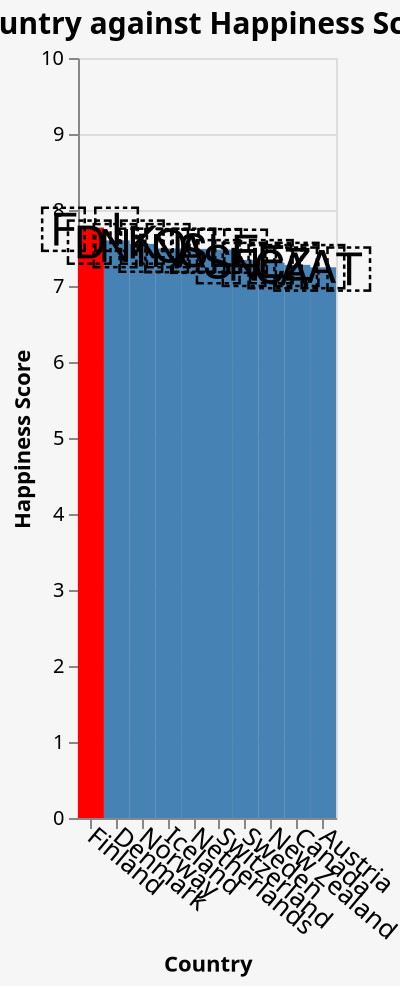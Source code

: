 {
  "$schema": "https://vega.github.io/schema/vega-lite/v4.json",
  "padding": 5,
  "title": {"text": "Country against Happiness Score", "fontSize": 15},
  "description": "A simple bar chart with embedded data.",
  "width": "container",
  "height": 380,
  "data": {
    "values": [
      {
        "Country": "Afghanistan",
        "Region": "Southern Asia",
        "Happiness Score": 3.203,
        "Economy (GDP per capita)": 0.35,
        "Social support": 0.517,
        "Health (life expectancy)": 0.361,
        "Freedom to make life choices": 0,
        "Generosity": 0.158,
        "Perceptions of corruption": 0.025,
        "Life expectancy": 64.833,
        "Suicide rate (100,000)": 1747
      },
      {
        "Country": "Albania",
        "Region": "Central and Eastern Europe",
        "Happiness Score": 4.719,
        "Economy (GDP per capita)": 0.947,
        "Social support": 0.848,
        "Health (life expectancy)": 0.874,
        "Freedom to make life choices": 0.383,
        "Generosity": 0.178,
        "Perceptions of corruption": 0.027,
        "Life expectancy": 78.573,
        "Suicide rate (100,000)": 182
      },
      {
        "Country": "Algeria",
        "Region": "Middle East and Northern Africa",
        "Happiness Score": 5.211,
        "Economy (GDP per capita)": 1.002,
        "Social support": 1.16,
        "Health (life expectancy)": 0.785,
        "Freedom to make life choices": 0.086,
        "Generosity": 0.073,
        "Perceptions of corruption": 0.114,
        "Life expectancy": 76.88,
        "Suicide rate (100,000)": 1351
      },
      {
        "Country": "Angola",
        "Region": "Sub-Saharan Africa",
        "Happiness Score": 3.795,
        "Economy (GDP per capita)": 0.73,
        "Social support": 1.125,
        "Health (life expectancy)": 0.269,
        "Freedom to make life choices": 0,
        "Generosity": 0.079,
        "Perceptions of corruption": 0.061,
        "Life expectancy": 61.147,
        "Suicide rate (100,000)": 1448
      },
      {
        "Country": "Argentina",
        "Region": "Latin America and Caribbean",
        "Happiness Score": 6.086,
        "Economy (GDP per capita)": 1.092,
        "Social support": 1.432,
        "Health (life expectancy)": 0.881,
        "Freedom to make life choices": 0.471,
        "Generosity": 0.066,
        "Perceptions of corruption": 0.05,
        "Life expectancy": 76.667,
        "Suicide rate (100,000)": 4081
      },
      {
        "Country": "Armenia",
        "Region": "Central and Eastern Europe",
        "Happiness Score": 4.559,
        "Economy (GDP per capita)": 0.85,
        "Social support": 1.055,
        "Health (life expectancy)": 0.815,
        "Freedom to make life choices": 0.283,
        "Generosity": 0.095,
        "Perceptions of corruption": 0.064,
        "Life expectancy": 75.087,
        "Suicide rate (100,000)": 195
      },
      {
        "Country": "Australia",
        "Region": "Australia and New Zealand",
        "Happiness Score": 7.228,
        "Economy (GDP per capita)": 1.372,
        "Social support": 1.548,
        "Health (life expectancy)": 1.036,
        "Freedom to make life choices": 0.557,
        "Generosity": 0.332,
        "Perceptions of corruption": 0.29,
        "Life expectancy": 83.436,
        "Suicide rate (100,000)": 3287
      },
      {
        "Country": "Austria",
        "Region": "Western Europe",
        "Happiness Score": 7.246,
        "Economy (GDP per capita)": 1.376,
        "Social support": 1.475,
        "Health (life expectancy)": 1.016,
        "Freedom to make life choices": 0.532,
        "Generosity": 0.244,
        "Perceptions of corruption": 0.226,
        "Life expectancy": 81.544,
        "Suicide rate (100,000)": 1387
      },
      {
        "Country": "Azerbaijan",
        "Region": "Central and Eastern Europe",
        "Happiness Score": 5.208,
        "Economy (GDP per capita)": 1.043,
        "Social support": 1.147,
        "Health (life expectancy)": 0.769,
        "Freedom to make life choices": 0.351,
        "Generosity": 0.035,
        "Perceptions of corruption": 0.182,
        "Life expectancy": 73.005,
        "Suicide rate (100,000)": 259
      },
      {
        "Country": "Bahrain",
        "Region": "Middle East and Northern Africa",
        "Happiness Score": 6.199,
        "Economy (GDP per capita)": 1.362,
        "Social support": 1.368,
        "Health (life expectancy)": 0.871,
        "Freedom to make life choices": 0.536,
        "Generosity": 0.255,
        "Perceptions of corruption": 0.11,
        "Life expectancy": 77.292,
        "Suicide rate (100,000)": 93
      },
      {
        "Country": "Bangladesh",
        "Region": "Southern Asia",
        "Happiness Score": 4.456,
        "Economy (GDP per capita)": 0.562,
        "Social support": 0.928,
        "Health (life expectancy)": 0.723,
        "Freedom to make life choices": 0.527,
        "Generosity": 0.166,
        "Perceptions of corruption": 0.143,
        "Life expectancy": 72.591,
        "Suicide rate (100,000)": 9521
      },
      {
        "Country": "Belarus",
        "Region": "Central and Eastern Europe",
        "Happiness Score": 5.323,
        "Economy (GDP per capita)": 1.067,
        "Social support": 1.465,
        "Health (life expectancy)": 0.789,
        "Freedom to make life choices": 0.235,
        "Generosity": 0.094,
        "Perceptions of corruption": 0.142,
        "Life expectancy": 74.791,
        "Suicide rate (100,000)": 2477
      },
      {
        "Country": "Belgium",
        "Region": "Western Europe",
        "Happiness Score": 6.923,
        "Economy (GDP per capita)": 1.356,
        "Social support": 1.504,
        "Health (life expectancy)": 0.986,
        "Freedom to make life choices": 0.473,
        "Generosity": 0.16,
        "Perceptions of corruption": 0.21,
        "Life expectancy": 81.628,
        "Suicide rate (100,000)": 2377
      },
      {
        "Country": "Benin",
        "Region": "Latin America and Caribbean",
        "Happiness Score": 4.883,
        "Economy (GDP per capita)": 0.393,
        "Social support": 0.437,
        "Health (life expectancy)": 0.397,
        "Freedom to make life choices": 0.349,
        "Generosity": 0.175,
        "Perceptions of corruption": 0.082,
        "Life expectancy": 61.771,
        "Suicide rate (100,000)": 1137
      },
      {
        "Country": "Bhutan",
        "Region": "Sub-Saharan Africa",
        "Happiness Score": 5.082,
        "Economy (GDP per capita)": 0.813,
        "Social support": 1.321,
        "Health (life expectancy)": 0.604,
        "Freedom to make life choices": 0.457,
        "Generosity": 0.37,
        "Perceptions of corruption": 0.167,
        "Life expectancy": 71.777,
        "Suicide rate (100,000)": 86
      },
      {
        "Country": "Bolivia",
        "Region": "Southern Asia",
        "Happiness Score": 5.779,
        "Economy (GDP per capita)": 0.776,
        "Social support": 1.209,
        "Health (life expectancy)": 0.706,
        "Freedom to make life choices": 0.511,
        "Generosity": 0.137,
        "Perceptions of corruption": 0.064,
        "Life expectancy": 71.513,
        "Suicide rate (100,000)": 0
      },
      {
        "Country": "Bosnia and Herzegovina",
        "Region": "Latin America and Caribbean",
        "Happiness Score": 5.386,
        "Economy (GDP per capita)": 0.945,
        "Social support": 1.212,
        "Health (life expectancy)": 0.845,
        "Freedom to make life choices": 0.212,
        "Generosity": 0.263,
        "Perceptions of corruption": 0.006,
        "Life expectancy": 77.401,
        "Suicide rate (100,000)": 293
      },
      {
        "Country": "Botswana",
        "Region": "Central and Eastern Europe",
        "Happiness Score": 3.488,
        "Economy (GDP per capita)": 1.041,
        "Social support": 1.145,
        "Health (life expectancy)": 0.538,
        "Freedom to make life choices": 0.455,
        "Generosity": 0.025,
        "Perceptions of corruption": 0.1,
        "Life expectancy": 69.592,
        "Suicide rate (100,000)": 210
      },
      {
        "Country": "Brazil",
        "Region": "Sub-Saharan Africa",
        "Happiness Score": 6.3,
        "Economy (GDP per capita)": 1.004,
        "Social support": 1.439,
        "Health (life expectancy)": 0.802,
        "Freedom to make life choices": 0.39,
        "Generosity": 0.099,
        "Perceptions of corruption": 0.086,
        "Life expectancy": 75.881,
        "Suicide rate (100,000)": 13616
      },
      {
        "Country": "Bulgaria",
        "Region": "Latin America and Caribbean",
        "Happiness Score": 5.011,
        "Economy (GDP per capita)": 1.092,
        "Social support": 1.513,
        "Health (life expectancy)": 0.815,
        "Freedom to make life choices": 0.311,
        "Generosity": 0.081,
        "Perceptions of corruption": 0.004,
        "Life expectancy": 75.046,
        "Suicide rate (100,000)": 811
      },
      {
        "Country": "Burkina Faso",
        "Region": "Central and Eastern Europe",
        "Happiness Score": 4.587,
        "Economy (GDP per capita)": 0.331,
        "Social support": 1.056,
        "Health (life expectancy)": 0.38,
        "Freedom to make life choices": 0.255,
        "Generosity": 0.177,
        "Perceptions of corruption": 0.113,
        "Life expectancy": 61.577,
        "Suicide rate (100,000)": 1521
      },
      {
        "Country": "Burundi",
        "Region": "Sub-Saharan Africa",
        "Happiness Score": 3.775,
        "Economy (GDP per capita)": 0.046,
        "Social support": 0.447,
        "Health (life expectancy)": 0.38,
        "Freedom to make life choices": 0.22,
        "Generosity": 0.176,
        "Perceptions of corruption": 0.18,
        "Life expectancy": 61.584,
        "Suicide rate (100,000)": 1017
      },
      {
        "Country": "Cambodia",
        "Region": "Sub-Saharan Africa",
        "Happiness Score": 4.7,
        "Economy (GDP per capita)": 0.574,
        "Social support": 1.122,
        "Health (life expectancy)": 0.637,
        "Freedom to make life choices": 0.609,
        "Generosity": 0.232,
        "Perceptions of corruption": 0.062,
        "Life expectancy": 69.823,
        "Suicide rate (100,000)": 861
      },
      {
        "Country": "Cameroon",
        "Region": "Southeastern Asia",
        "Happiness Score": 5.044,
        "Economy (GDP per capita)": 0.549,
        "Social support": 0.91,
        "Health (life expectancy)": 0.331,
        "Freedom to make life choices": 0.381,
        "Generosity": 0.187,
        "Perceptions of corruption": 0.037,
        "Life expectancy": 59.292,
        "Suicide rate (100,000)": 3076
      },
      {
        "Country": "Canada",
        "Region": "Sub-Saharan Africa",
        "Happiness Score": 7.278,
        "Economy (GDP per capita)": 1.365,
        "Social support": 1.505,
        "Health (life expectancy)": 1.039,
        "Freedom to make life choices": 0.584,
        "Generosity": 0.285,
        "Perceptions of corruption": 0.308,
        "Life expectancy": 82.434,
        "Suicide rate (100,000)": 4634
      },
      {
        "Country": "Central African Republic",
        "Region": "North America",
        "Happiness Score": 3.083,
        "Economy (GDP per capita)": 0.026,
        "Social support": 0,
        "Health (life expectancy)": 0.105,
        "Freedom to make life choices": 0.225,
        "Generosity": 0.235,
        "Perceptions of corruption": 0.035,
        "Life expectancy": 53.283,
        "Suicide rate (100,000)": 359
      },
      {
        "Country": "Chad",
        "Region": "Sub-Saharan Africa",
        "Happiness Score": 4.35,
        "Economy (GDP per capita)": 0.35,
        "Social support": 0.766,
        "Health (life expectancy)": 0.192,
        "Freedom to make life choices": 0.174,
        "Generosity": 0.198,
        "Perceptions of corruption": 0.078,
        "Life expectancy": 54.239,
        "Suicide rate (100,000)": 1362
      },
      {
        "Country": "Chile",
        "Region": "Latin America and Caribbean",
        "Happiness Score": 6.444,
        "Economy (GDP per capita)": 1.159,
        "Social support": 1.369,
        "Health (life expectancy)": 0.92,
        "Freedom to make life choices": 0.357,
        "Generosity": 0.187,
        "Perceptions of corruption": 0.056,
        "Life expectancy": 80.181,
        "Suicide rate (100,000)": 1985
      },
      {
        "Country": "China",
        "Region": "Eastern Asia",
        "Happiness Score": 5.191,
        "Economy (GDP per capita)": 1.029,
        "Social support": 1.125,
        "Health (life expectancy)": 0.893,
        "Freedom to make life choices": 0.521,
        "Generosity": 0.058,
        "Perceptions of corruption": 0.1,
        "Life expectancy": 76.912,
        "Suicide rate (100,000)": 138482
      },
      {
        "Country": "Colombia",
        "Region": "Latin America and Caribbean",
        "Happiness Score": 6.125,
        "Economy (GDP per capita)": 0.985,
        "Social support": 1.41,
        "Health (life expectancy)": 0.841,
        "Freedom to make life choices": 0.47,
        "Generosity": 0.099,
        "Perceptions of corruption": 0.034,
        "Life expectancy": 77.287,
        "Suicide rate (100,000)": 3576
      },
      {
        "Country": "Comoros",
        "Region": "Sub-Saharan Africa",
        "Happiness Score": 3.973,
        "Economy (GDP per capita)": 0.274,
        "Social support": 0.757,
        "Health (life expectancy)": 0.505,
        "Freedom to make life choices": 0.142,
        "Generosity": 0.275,
        "Perceptions of corruption": 0.078,
        "Life expectancy": 64.321,
        "Suicide rate (100,000)": 57
      },
      {
        "Country": "Congo (Brazzaville)",
        "Region": "Sub-Saharan Africa",
        "Happiness Score": 4.812,
        "Economy (GDP per capita)": 0.673,
        "Social support": 0.799,
        "Health (life expectancy)": 0.508,
        "Freedom to make life choices": 0.372,
        "Generosity": 0.105,
        "Perceptions of corruption": 0.093,
        "Life expectancy": 64.57,
        "Suicide rate (100,000)": 0
      },
      {
        "Country": "Congo (Kinshasa)",
        "Region": "Sub-Saharan Africa",
        "Happiness Score": 4.418,
        "Economy (GDP per capita)": 0.094,
        "Social support": 1.125,
        "Health (life expectancy)": 0.357,
        "Freedom to make life choices": 0.269,
        "Generosity": 0.212,
        "Perceptions of corruption": 0.053,
        "Life expectancy": 64.57,
        "Suicide rate (100,000)": 0
      },
      {
        "Country": "Costa Rica",
        "Region": "Latin America and Caribbean",
        "Happiness Score": 7.167,
        "Economy (GDP per capita)": 1.034,
        "Social support": 1.441,
        "Health (life expectancy)": 0.963,
        "Freedom to make life choices": 0.558,
        "Generosity": 0.144,
        "Perceptions of corruption": 0.093,
        "Life expectancy": 80.279,
        "Suicide rate (100,000)": 395
      },
      {
        "Country": "Croatia",
        "Region": "Central and Eastern Europe",
        "Happiness Score": 5.432,
        "Economy (GDP per capita)": 1.155,
        "Social support": 1.266,
        "Health (life expectancy)": 0.914,
        "Freedom to make life choices": 0.296,
        "Generosity": 0.119,
        "Perceptions of corruption": 0.022,
        "Life expectancy": 78.488,
        "Suicide rate (100,000)": 686
      },
      {
        "Country": "Cyprus",
        "Region": "Western Europe",
        "Happiness Score": 6.046,
        "Economy (GDP per capita)": 1.263,
        "Social support": 1.223,
        "Health (life expectancy)": 1.042,
        "Freedom to make life choices": 0.406,
        "Generosity": 0.19,
        "Perceptions of corruption": 0.041,
        "Life expectancy": 80.982,
        "Suicide rate (100,000)": 63
      },
      {
        "Country": "Czech Republic",
        "Region": "Central and Eastern Europe",
        "Happiness Score": 6.852,
        "Economy (GDP per capita)": 1.269,
        "Social support": 1.487,
        "Health (life expectancy)": 0.92,
        "Freedom to make life choices": 0.457,
        "Generosity": 0.046,
        "Perceptions of corruption": 0.036,
        "Life expectancy": 79.376,
        "Suicide rate (100,000)": 0
      },
      {
        "Country": "Denmark",
        "Region": "Western Europe",
        "Happiness Score": 7.6,
        "Economy (GDP per capita)": 1.383,
        "Social support": 1.573,
        "Health (life expectancy)": 0.996,
        "Freedom to make life choices": 0.592,
        "Generosity": 0.252,
        "Perceptions of corruption": 0.41,
        "Life expectancy": 80.898,
        "Suicide rate (100,000)": 736
      },
      {
        "Country": "Dominican Republic",
        "Region": "Latin America and Caribbean",
        "Happiness Score": 5.425,
        "Economy (GDP per capita)": 1.015,
        "Social support": 1.401,
        "Health (life expectancy)": 0.779,
        "Freedom to make life choices": 0.497,
        "Generosity": 0.113,
        "Perceptions of corruption": 0.101,
        "Life expectancy": 74.081,
        "Suicide rate (100,000)": 1052
      },
      {
        "Country": "Ecuador",
        "Region": "Latin America and Caribbean",
        "Happiness Score": 6.028,
        "Economy (GDP per capita)": 0.912,
        "Social support": 1.312,
        "Health (life expectancy)": 0.868,
        "Freedom to make life choices": 0.498,
        "Generosity": 0.126,
        "Perceptions of corruption": 0.087,
        "Life expectancy": 77.01,
        "Suicide rate (100,000)": 1213
      },
      {
        "Country": "Egypt",
        "Region": "Middle East and Northern Africa",
        "Happiness Score": 4.166,
        "Economy (GDP per capita)": 0.913,
        "Social support": 1.039,
        "Health (life expectancy)": 0.644,
        "Freedom to make life choices": 0.241,
        "Generosity": 0.076,
        "Perceptions of corruption": 0.067,
        "Life expectancy": 71.99,
        "Suicide rate (100,000)": 3937
      },
      {
        "Country": "El Salvador",
        "Region": "Latin America and Caribbean",
        "Happiness Score": 6.253,
        "Economy (GDP per capita)": 0.794,
        "Social support": 1.242,
        "Health (life expectancy)": 0.789,
        "Freedom to make life choices": 0.43,
        "Generosity": 0.093,
        "Perceptions of corruption": 0.074,
        "Life expectancy": 73.317,
        "Suicide rate (100,000)": 880
      },
      {
        "Country": "Estonia",
        "Region": "Central and Eastern Europe",
        "Happiness Score": 5.893,
        "Economy (GDP per capita)": 1.237,
        "Social support": 1.528,
        "Health (life expectancy)": 0.874,
        "Freedom to make life choices": 0.495,
        "Generosity": 0.103,
        "Perceptions of corruption": 0.161,
        "Life expectancy": 78.745,
        "Suicide rate (100,000)": 235
      },
      {
        "Country": "Ethiopia",
        "Region": "Sub-Saharan Africa",
        "Happiness Score": 4.286,
        "Economy (GDP per capita)": 0.336,
        "Social support": 1.033,
        "Health (life expectancy)": 0.532,
        "Freedom to make life choices": 0.344,
        "Generosity": 0.209,
        "Perceptions of corruption": 0.1,
        "Life expectancy": 66.597,
        "Suicide rate (100,000)": 7864
      },
      {
        "Country": "Finland",
        "Region": "Western Europe",
        "Happiness Score": 7.769,
        "Economy (GDP per capita)": 1.34,
        "Social support": 1.587,
        "Health (life expectancy)": 0.986,
        "Freedom to make life choices": 0.596,
        "Generosity": 0.153,
        "Perceptions of corruption": 0.393,
        "Life expectancy": 81.908,
        "Suicide rate (100,000)": 878
      },
      {
        "Country": "France",
        "Region": "Western Europe",
        "Happiness Score": 6.592,
        "Economy (GDP per capita)": 1.324,
        "Social support": 1.472,
        "Health (life expectancy)": 1.045,
        "Freedom to make life choices": 0.436,
        "Generosity": 0.111,
        "Perceptions of corruption": 0.183,
        "Life expectancy": 82.659,
        "Suicide rate (100,000)": 11503
      },
      {
        "Country": "Gabon",
        "Region": "Sub-Saharan Africa",
        "Happiness Score": 4.799,
        "Economy (GDP per capita)": 1.057,
        "Social support": 1.183,
        "Health (life expectancy)": 0.571,
        "Freedom to make life choices": 0.295,
        "Generosity": 0.043,
        "Perceptions of corruption": 0.055,
        "Life expectancy": 66.467,
        "Suicide rate (100,000)": 150
      },
      {
        "Country": "Gambia",
        "Region": "Western Europe",
        "Happiness Score": 4.516,
        "Economy (GDP per capita)": 0.308,
        "Social support": 0.939,
        "Health (life expectancy)": 0.428,
        "Freedom to make life choices": 0.382,
        "Generosity": 0.269,
        "Perceptions of corruption": 0.167,
        "Life expectancy": 62.05,
        "Suicide rate (100,000)": 116
      },
      {
        "Country": "Georgia",
        "Region": "Central and Eastern Europe",
        "Happiness Score": 4.519,
        "Economy (GDP per capita)": 0.886,
        "Social support": 0.666,
        "Health (life expectancy)": 0.752,
        "Freedom to make life choices": 0.346,
        "Generosity": 0.043,
        "Perceptions of corruption": 0.164,
        "Life expectancy": 73.767,
        "Suicide rate (100,000)": 328
      },
      {
        "Country": "Germany",
        "Region": "Western Europe",
        "Happiness Score": 6.985,
        "Economy (GDP per capita)": 1.373,
        "Social support": 1.454,
        "Health (life expectancy)": 0.987,
        "Freedom to make life choices": 0.495,
        "Generosity": 0.261,
        "Perceptions of corruption": 0.265,
        "Life expectancy": 81.326,
        "Suicide rate (100,000)": 11305
      },
      {
        "Country": "Ghana",
        "Region": "Sub-Saharan Africa",
        "Happiness Score": 4.996,
        "Economy (GDP per capita)": 0.611,
        "Social support": 0.868,
        "Health (life expectancy)": 0.486,
        "Freedom to make life choices": 0.381,
        "Generosity": 0.245,
        "Perceptions of corruption": 0.04,
        "Life expectancy": 64.074,
        "Suicide rate (100,000)": 1607
      },
      {
        "Country": "Greece",
        "Region": "Western Europe",
        "Happiness Score": 5.287,
        "Economy (GDP per capita)": 1.181,
        "Social support": 1.156,
        "Health (life expectancy)": 0.999,
        "Freedom to make life choices": 0.067,
        "Generosity": 0,
        "Perceptions of corruption": 0.034,
        "Life expectancy": 82.239,
        "Suicide rate (100,000)": 526
      },
      {
        "Country": "Guatemala",
        "Region": "Latin America and Caribbean",
        "Happiness Score": 6.436,
        "Economy (GDP per capita)": 0.8,
        "Social support": 1.269,
        "Health (life expectancy)": 0.746,
        "Freedom to make life choices": 0.535,
        "Generosity": 0.175,
        "Perceptions of corruption": 0.078,
        "Life expectancy": 74.302,
        "Suicide rate (100,000)": 466
      },
      {
        "Country": "Guinea",
        "Region": "Sub-Saharan Africa",
        "Happiness Score": 4.534,
        "Economy (GDP per capita)": 0.38,
        "Social support": 0.829,
        "Health (life expectancy)": 0.375,
        "Freedom to make life choices": 0.332,
        "Generosity": 0.207,
        "Perceptions of corruption": 0.086,
        "Life expectancy": 61.602,
        "Suicide rate (100,000)": 782
      },
      {
        "Country": "Haiti",
        "Region": "Latin America and Caribbean",
        "Happiness Score": 3.597,
        "Economy (GDP per capita)": 0.323,
        "Social support": 0.688,
        "Health (life expectancy)": 0.449,
        "Freedom to make life choices": 0.026,
        "Generosity": 0.419,
        "Perceptions of corruption": 0.11,
        "Life expectancy": 64.001,
        "Suicide rate (100,000)": 1301
      },
      {
        "Country": "Honduras",
        "Region": "Latin America and Caribbean",
        "Happiness Score": 5.86,
        "Economy (GDP per capita)": 0.642,
        "Social support": 1.236,
        "Health (life expectancy)": 0.828,
        "Freedom to make life choices": 0.507,
        "Generosity": 0.246,
        "Perceptions of corruption": 0.078,
        "Life expectancy": 75.27,
        "Suicide rate (100,000)": 278
      },
      {
        "Country": "Hong Kong",
        "Region": "Eastern Asia",
        "Happiness Score": 5.43,
        "Economy (GDP per capita)": 1.438,
        "Social support": 1.277,
        "Health (life expectancy)": 1.122,
        "Freedom to make life choices": 0.44,
        "Generosity": 0.258,
        "Perceptions of corruption": 0.287,
        "Life expectancy": 84.857,
        "Suicide rate (100,000)": 0
      },
      {
        "Country": "Hungary",
        "Region": "Central and Eastern Europe",
        "Happiness Score": 5.758,
        "Economy (GDP per capita)": 1.201,
        "Social support": 1.41,
        "Health (life expectancy)": 0.828,
        "Freedom to make life choices": 0.199,
        "Generosity": 0.081,
        "Perceptions of corruption": 0.02,
        "Life expectancy": 76.875,
        "Suicide rate (100,000)": 1854
      },
      {
        "Country": "Iceland",
        "Region": "Western Europe",
        "Happiness Score": 7.494,
        "Economy (GDP per capita)": 1.38,
        "Social support": 1.624,
        "Health (life expectancy)": 1.026,
        "Freedom to make life choices": 0.591,
        "Generosity": 0.354,
        "Perceptions of corruption": 0.118,
        "Life expectancy": 82.993,
        "Suicide rate (100,000)": 47
      },
      {
        "Country": "India",
        "Region": "Southern Asia",
        "Happiness Score": 4.015,
        "Economy (GDP per capita)": 0.755,
        "Social support": 0.765,
        "Health (life expectancy)": 0.588,
        "Freedom to make life choices": 0.498,
        "Generosity": 0.2,
        "Perceptions of corruption": 0.085,
        "Life expectancy": 69.656,
        "Suicide rate (100,000)": 220481
      },
      {
        "Country": "Indonesia",
        "Region": "Southeastern Asia",
        "Happiness Score": 5.192,
        "Economy (GDP per capita)": 0.931,
        "Social support": 1.203,
        "Health (life expectancy)": 0.66,
        "Freedom to make life choices": 0.491,
        "Generosity": 0.498,
        "Perceptions of corruption": 0.028,
        "Life expectancy": 71.716,
        "Suicide rate (100,000)": 9101
      },
      {
        "Country": "Iran",
        "Region": "Middle East and Northern Africa",
        "Happiness Score": 4.548,
        "Economy (GDP per capita)": 1.1,
        "Social support": 0.842,
        "Health (life expectancy)": 0.785,
        "Freedom to make life choices": 0.305,
        "Generosity": 0.27,
        "Perceptions of corruption": 0.125,
        "Life expectancy": 76.677,
        "Suicide rate (100,000)": 0
      },
      {
        "Country": "Iraq",
        "Region": "Middle East and Northern Africa",
        "Happiness Score": 4.437,
        "Economy (GDP per capita)": 1.043,
        "Social support": 0.98,
        "Health (life expectancy)": 0.574,
        "Freedom to make life choices": 0.241,
        "Generosity": 0.148,
        "Perceptions of corruption": 0.089,
        "Life expectancy": 70.604,
        "Suicide rate (100,000)": 1153
      },
      {
        "Country": "Ireland",
        "Region": "Western Europe",
        "Happiness Score": 7.021,
        "Economy (GDP per capita)": 1.499,
        "Social support": 1.553,
        "Health (life expectancy)": 0.999,
        "Freedom to make life choices": 0.516,
        "Generosity": 0.298,
        "Perceptions of corruption": 0.31,
        "Life expectancy": 82.305,
        "Suicide rate (100,000)": 554
      },
      {
        "Country": "Israel",
        "Region": "Middle East and Northern Africa",
        "Happiness Score": 7.139,
        "Economy (GDP per capita)": 1.276,
        "Social support": 1.455,
        "Health (life expectancy)": 1.029,
        "Freedom to make life choices": 0.371,
        "Generosity": 0.261,
        "Perceptions of corruption": 0.082,
        "Life expectancy": 82.972,
        "Suicide rate (100,000)": 453
      },
      {
        "Country": "Italy",
        "Region": "Western Europe",
        "Happiness Score": 6.223,
        "Economy (GDP per capita)": 1.294,
        "Social support": 1.488,
        "Health (life expectancy)": 1.039,
        "Freedom to make life choices": 0.231,
        "Generosity": 0.158,
        "Perceptions of corruption": 0.03,
        "Life expectancy": 83.512,
        "Suicide rate (100,000)": 4971
      },
      {
        "Country": "Ivory Coast",
        "Region": "Sub-Saharan Africa",
        "Happiness Score": 4.944,
        "Economy (GDP per capita)": 0.569,
        "Social support": 0.808,
        "Health (life expectancy)": 0.232,
        "Freedom to make life choices": 0.352,
        "Generosity": 0.154,
        "Perceptions of corruption": 0.09,
        "Life expectancy": 83.512,
        "Suicide rate (100,000)": 0
      },
      {
        "Country": "Jamaica",
        "Region": "Latin America and Caribbean",
        "Happiness Score": 5.89,
        "Economy (GDP per capita)": 0.831,
        "Social support": 1.478,
        "Health (life expectancy)": 0.831,
        "Freedom to make life choices": 0.49,
        "Generosity": 0.107,
        "Perceptions of corruption": 0.028,
        "Life expectancy": 74.475,
        "Suicide rate (100,000)": 65
      },
      {
        "Country": "Japan",
        "Region": "Eastern Asia",
        "Happiness Score": 5.886,
        "Economy (GDP per capita)": 1.327,
        "Social support": 1.419,
        "Health (life expectancy)": 1.088,
        "Freedom to make life choices": 0.445,
        "Generosity": 0.069,
        "Perceptions of corruption": 0.14,
        "Life expectancy": 84.629,
        "Suicide rate (100,000)": 23532
      },
      {
        "Country": "Jordan",
        "Region": "Middle East and Northern Africa",
        "Happiness Score": 4.906,
        "Economy (GDP per capita)": 0.837,
        "Social support": 1.225,
        "Health (life expectancy)": 0.815,
        "Freedom to make life choices": 0.383,
        "Generosity": 0.11,
        "Perceptions of corruption": 0.13,
        "Life expectancy": 74.526,
        "Suicide rate (100,000)": 289
      },
      {
        "Country": "Kazakhstan",
        "Region": "Central and Eastern Europe",
        "Happiness Score": 5.809,
        "Economy (GDP per capita)": 1.173,
        "Social support": 1.508,
        "Health (life expectancy)": 0.729,
        "Freedom to make life choices": 0.41,
        "Generosity": 0.146,
        "Perceptions of corruption": 0.096,
        "Life expectancy": 73.597,
        "Suicide rate (100,000)": 4122
      },
      {
        "Country": "Kenya",
        "Region": "Sub-Saharan Africa",
        "Happiness Score": 4.509,
        "Economy (GDP per capita)": 0.512,
        "Social support": 0.983,
        "Health (life expectancy)": 0.581,
        "Freedom to make life choices": 0.431,
        "Generosity": 0.372,
        "Perceptions of corruption": 0.053,
        "Life expectancy": 66.699,
        "Suicide rate (100,000)": 1645
      },
      {
        "Country": "Kosovo",
        "Region": "Central and Eastern Europe",
        "Happiness Score": 6.1,
        "Economy (GDP per capita)": 0.882,
        "Social support": 1.232,
        "Health (life expectancy)": 0.758,
        "Freedom to make life choices": 0.489,
        "Generosity": 0.262,
        "Perceptions of corruption": 0.006,
        "Life expectancy": 68.369,
        "Suicide rate (100,000)": 0
      },
      {
        "Country": "Kuwait",
        "Region": "Middle East and Northern Africa",
        "Happiness Score": 6.021,
        "Economy (GDP per capita)": 1.5,
        "Social support": 1.319,
        "Health (life expectancy)": 0.808,
        "Freedom to make life choices": 0.493,
        "Generosity": 0.142,
        "Perceptions of corruption": 0.097,
        "Life expectancy": 75.489,
        "Suicide rate (100,000)": 95
      },
      {
        "Country": "Kyrgyzstan",
        "Region": "Central and Eastern Europe",
        "Happiness Score": 5.261,
        "Economy (GDP per capita)": 0.551,
        "Social support": 1.438,
        "Health (life expectancy)": 0.723,
        "Freedom to make life choices": 0.508,
        "Generosity": 0.3,
        "Perceptions of corruption": 0.023,
        "Life expectancy": 71.45,
        "Suicide rate (100,000)": 523
      },
      {
        "Country": "Laos",
        "Region": "Southeastern Asia",
        "Happiness Score": 4.796,
        "Economy (GDP per capita)": 0.764,
        "Social support": 1.03,
        "Health (life expectancy)": 0.551,
        "Freedom to make life choices": 0.547,
        "Generosity": 0.266,
        "Perceptions of corruption": 0.164,
        "Life expectancy": 67.923,
        "Suicide rate (100,000)": 0
      },
      {
        "Country": "Latvia",
        "Region": "Central and Eastern Europe",
        "Happiness Score": 5.94,
        "Economy (GDP per capita)": 1.187,
        "Social support": 1.465,
        "Health (life expectancy)": 0.812,
        "Freedom to make life choices": 0.264,
        "Generosity": 0.075,
        "Perceptions of corruption": 0.064,
        "Life expectancy": 75.292,
        "Suicide rate (100,000)": 409
      },
      {
        "Country": "Lebanon",
        "Region": "Middle East and Northern Africa",
        "Happiness Score": 5.197,
        "Economy (GDP per capita)": 0.987,
        "Social support": 1.224,
        "Health (life expectancy)": 0.815,
        "Freedom to make life choices": 0.216,
        "Generosity": 0.166,
        "Perceptions of corruption": 0.027,
        "Life expectancy": 78.93,
        "Suicide rate (100,000)": 226
      },
      {
        "Country": "Lesotho",
        "Region": "Sub-Saharan Africa",
        "Happiness Score": 3.802,
        "Economy (GDP per capita)": 0.489,
        "Social support": 1.169,
        "Health (life expectancy)": 0.168,
        "Freedom to make life choices": 0.359,
        "Generosity": 0.107,
        "Perceptions of corruption": 0.093,
        "Life expectancy": 54.331,
        "Suicide rate (100,000)": 447
      },
      {
        "Country": "Liberia",
        "Region": "Middle East and Northern Africa",
        "Happiness Score": 3.975,
        "Economy (GDP per capita)": 0.073,
        "Social support": 0.922,
        "Health (life expectancy)": 0.443,
        "Freedom to make life choices": 0.37,
        "Generosity": 0.233,
        "Perceptions of corruption": 0.033,
        "Life expectancy": 64.104,
        "Suicide rate (100,000)": 328
      },
      {
        "Country": "Libya",
        "Region": "Central and Eastern Europe",
        "Happiness Score": 5.525,
        "Economy (GDP per capita)": 1.044,
        "Social support": 1.303,
        "Health (life expectancy)": 0.673,
        "Freedom to make life choices": 0.416,
        "Generosity": 0.133,
        "Perceptions of corruption": 0.152,
        "Life expectancy": 72.913,
        "Suicide rate (100,000)": 347
      },
      {
        "Country": "Lithuania",
        "Region": "Western Europe",
        "Happiness Score": 6.149,
        "Economy (GDP per capita)": 1.238,
        "Social support": 1.515,
        "Health (life expectancy)": 0.818,
        "Freedom to make life choices": 0.291,
        "Generosity": 0.043,
        "Perceptions of corruption": 0.042,
        "Life expectancy": 75.933,
        "Suicide rate (100,000)": 894
      },
      {
        "Country": "Luxembourg",
        "Region": "Central and Eastern Europe",
        "Happiness Score": 7.09,
        "Economy (GDP per capita)": 1.609,
        "Social support": 1.479,
        "Health (life expectancy)": 1.012,
        "Freedom to make life choices": 0.526,
        "Generosity": 0.194,
        "Perceptions of corruption": 0.316,
        "Life expectancy": 82.25,
        "Suicide rate (100,000)": 82
      },
      {
        "Country": "Madagascar",
        "Region": "Sub-Saharan Africa",
        "Happiness Score": 3.933,
        "Economy (GDP per capita)": 0.274,
        "Social support": 0.916,
        "Health (life expectancy)": 0.555,
        "Freedom to make life choices": 0.148,
        "Generosity": 0.169,
        "Perceptions of corruption": 0.041,
        "Life expectancy": 67.041,
        "Suicide rate (100,000)": 1024
      },
      {
        "Country": "Malawi",
        "Region": "Sub-Saharan Africa",
        "Happiness Score": 3.41,
        "Economy (GDP per capita)": 0.191,
        "Social support": 0.56,
        "Health (life expectancy)": 0.495,
        "Freedom to make life choices": 0.443,
        "Generosity": 0.218,
        "Perceptions of corruption": 0.089,
        "Life expectancy": 64.263,
        "Suicide rate (100,000)": 671
      },
      {
        "Country": "Malaysia",
        "Region": "Southeastern Asia",
        "Happiness Score": 5.339,
        "Economy (GDP per capita)": 1.221,
        "Social support": 1.171,
        "Health (life expectancy)": 0.828,
        "Freedom to make life choices": 0.508,
        "Generosity": 0.26,
        "Perceptions of corruption": 0.024,
        "Life expectancy": 76.156,
        "Suicide rate (100,000)": 1734
      },
      {
        "Country": "Mali",
        "Region": "Sub-Saharan Africa",
        "Happiness Score": 4.39,
        "Economy (GDP per capita)": 0.385,
        "Social support": 1.105,
        "Health (life expectancy)": 0.308,
        "Freedom to make life choices": 0.327,
        "Generosity": 0.153,
        "Perceptions of corruption": 0.052,
        "Life expectancy": 59.306,
        "Suicide rate (100,000)": 916
      },
      {
        "Country": "Malta",
        "Region": "Western Europe",
        "Happiness Score": 6.726,
        "Economy (GDP per capita)": 1.3,
        "Social support": 1.52,
        "Health (life expectancy)": 0.999,
        "Freedom to make life choices": 0.564,
        "Generosity": 0.375,
        "Perceptions of corruption": 0.151,
        "Life expectancy": 82.53,
        "Suicide rate (100,000)": 33
      },
      {
        "Country": "Mauritania",
        "Region": "Sub-Saharan Africa",
        "Happiness Score": 4.49,
        "Economy (GDP per capita)": 0.57,
        "Social support": 1.167,
        "Health (life expectancy)": 0.489,
        "Freedom to make life choices": 0.066,
        "Generosity": 0.106,
        "Perceptions of corruption": 0.088,
        "Life expectancy": 64.925,
        "Suicide rate (100,000)": 194
      },
      {
        "Country": "Mauritius",
        "Region": "Sub-Saharan Africa",
        "Happiness Score": 5.888,
        "Economy (GDP per capita)": 1.12,
        "Social support": 1.402,
        "Health (life expectancy)": 0.798,
        "Freedom to make life choices": 0.498,
        "Generosity": 0.215,
        "Perceptions of corruption": 0.06,
        "Life expectancy": 74.991,
        "Suicide rate (100,000)": 99
      },
      {
        "Country": "Mexico",
        "Region": "Latin America and Caribbean",
        "Happiness Score": 6.595,
        "Economy (GDP per capita)": 1.07,
        "Social support": 1.323,
        "Health (life expectancy)": 0.861,
        "Freedom to make life choices": 0.433,
        "Generosity": 0.074,
        "Perceptions of corruption": 0.073,
        "Life expectancy": 75.054,
        "Suicide rate (100,000)": 6436
      },
      {
        "Country": "Moldova",
        "Region": "Central and Eastern Europe",
        "Happiness Score": 5.529,
        "Economy (GDP per capita)": 0.685,
        "Social support": 1.328,
        "Health (life expectancy)": 0.739,
        "Freedom to make life choices": 0.245,
        "Generosity": 0.181,
        "Perceptions of corruption": 0,
        "Life expectancy": 71.901,
        "Suicide rate (100,000)": 0
      },
      {
        "Country": "Mongolia",
        "Region": "Eastern Asia",
        "Happiness Score": 5.285,
        "Economy (GDP per capita)": 0.948,
        "Social support": 1.531,
        "Health (life expectancy)": 0.667,
        "Freedom to make life choices": 0.317,
        "Generosity": 0.235,
        "Perceptions of corruption": 0.038,
        "Life expectancy": 86.751,
        "Suicide rate (100,000)": 412
      },
      {
        "Country": "Montenegro",
        "Region": "Central and Eastern Europe",
        "Happiness Score": 5.523,
        "Economy (GDP per capita)": 1.051,
        "Social support": 1.361,
        "Health (life expectancy)": 0.871,
        "Freedom to make life choices": 0.197,
        "Generosity": 0.142,
        "Perceptions of corruption": 0.08,
        "Life expectancy": 76.884,
        "Suicide rate (100,000)": 65
      },
      {
        "Country": "Morocco",
        "Region": "Middle East and Northern Africa",
        "Happiness Score": 5.208,
        "Economy (GDP per capita)": 0.801,
        "Social support": 0.782,
        "Health (life expectancy)": 0.782,
        "Freedom to make life choices": 0.418,
        "Generosity": 0.036,
        "Perceptions of corruption": 0.076,
        "Life expectancy": 76.68,
        "Suicide rate (100,000)": 1045
      },
      {
        "Country": "Mozambique",
        "Region": "Sub-Saharan Africa",
        "Happiness Score": 4.417,
        "Economy (GDP per capita)": 0.198,
        "Social support": 0.902,
        "Health (life expectancy)": 0.173,
        "Freedom to make life choices": 0.531,
        "Generosity": 0.206,
        "Perceptions of corruption": 0.158,
        "Life expectancy": 60.854,
        "Suicide rate (100,000)": 1445
      },
      {
        "Country": "Myanmar",
        "Region": "Southeastern Asia",
        "Happiness Score": 4.36,
        "Economy (GDP per capita)": 0.71,
        "Social support": 1.181,
        "Health (life expectancy)": 0.555,
        "Freedom to make life choices": 0.525,
        "Generosity": 0.566,
        "Perceptions of corruption": 0.172,
        "Life expectancy": 67.134,
        "Suicide rate (100,000)": 4189
      },
      {
        "Country": "Namibia",
        "Region": "Sub-Saharan Africa",
        "Happiness Score": 4.639,
        "Economy (GDP per capita)": 0.879,
        "Social support": 1.313,
        "Health (life expectancy)": 0.477,
        "Freedom to make life choices": 0.401,
        "Generosity": 0.07,
        "Perceptions of corruption": 0.056,
        "Life expectancy": 63.708,
        "Suicide rate (100,000)": 213
      },
      {
        "Country": "Nepal",
        "Region": "Southern Asia",
        "Happiness Score": 4.913,
        "Economy (GDP per capita)": 0.446,
        "Social support": 1.226,
        "Health (life expectancy)": 0.677,
        "Freedom to make life choices": 0.439,
        "Generosity": 0.285,
        "Perceptions of corruption": 0.089,
        "Life expectancy": 70.778,
        "Suicide rate (100,000)": 2472
      },
      {
        "Country": "Netherlands",
        "Region": "Western Europe",
        "Happiness Score": 7.488,
        "Economy (GDP per capita)": 1.396,
        "Social support": 1.522,
        "Health (life expectancy)": 0.999,
        "Freedom to make life choices": 0.557,
        "Generosity": 0.322,
        "Perceptions of corruption": 0.298,
        "Life expectancy": 82.283,
        "Suicide rate (100,000)": 2150
      },
      {
        "Country": "New Zealand",
        "Region": "Australia and New Zealand",
        "Happiness Score": 7.307,
        "Economy (GDP per capita)": 1.303,
        "Social support": 1.557,
        "Health (life expectancy)": 1.026,
        "Freedom to make life choices": 0.585,
        "Generosity": 0.33,
        "Perceptions of corruption": 0.38,
        "Life expectancy": 82.288,
        "Suicide rate (100,000)": 574
      },
      {
        "Country": "Nicaragua",
        "Region": "Latin America and Caribbean",
        "Happiness Score": 6.105,
        "Economy (GDP per capita)": 0.694,
        "Social support": 1.325,
        "Health (life expectancy)": 0.835,
        "Freedom to make life choices": 0.435,
        "Generosity": 0.2,
        "Perceptions of corruption": 0.127,
        "Life expectancy": 74.485,
        "Suicide rate (100,000)": 789
      },
      {
        "Country": "Niger",
        "Region": "Sub-Saharan Africa",
        "Happiness Score": 4.628,
        "Economy (GDP per capita)": 0.138,
        "Social support": 0.774,
        "Health (life expectancy)": 0.366,
        "Freedom to make life choices": 0.318,
        "Generosity": 0.188,
        "Perceptions of corruption": 0.102,
        "Life expectancy": 62.42,
        "Suicide rate (100,000)": 1032
      },
      {
        "Country": "Nigeria",
        "Region": "Sub-Saharan Africa",
        "Happiness Score": 5.265,
        "Economy (GDP per capita)": 0.696,
        "Social support": 1.111,
        "Health (life expectancy)": 0.245,
        "Freedom to make life choices": 0.426,
        "Generosity": 0.215,
        "Perceptions of corruption": 0.041,
        "Life expectancy": 54.687,
        "Suicide rate (100,000)": 18608
      },
      {
        "Country": "North Macedonia",
        "Region": "Western Europe",
        "Happiness Score": 5.274,
        "Economy (GDP per capita)": 0.983,
        "Social support": 1.294,
        "Health (life expectancy)": 0.838,
        "Freedom to make life choices": 0.345,
        "Generosity": 0.185,
        "Perceptions of corruption": 0.034,
        "Life expectancy": 76.735,
        "Suicide rate (100,000)": 0
      },
      {
        "Country": "Northern Cyprus",
        "Region": "Western Europe",
        "Happiness Score": 5.718,
        "Economy (GDP per capita)": 1.263,
        "Social support": 1.252,
        "Health (life expectancy)": 1.042,
        "Freedom to make life choices": 0.417,
        "Generosity": 0.191,
        "Perceptions of corruption": 0.162,
        "Life expectancy": 79.221,
        "Suicide rate (100,000)": 0
      },
      {
        "Country": "Norway",
        "Region": "Southern Asia",
        "Happiness Score": 7.554,
        "Economy (GDP per capita)": 1.488,
        "Social support": 1.582,
        "Health (life expectancy)": 1.028,
        "Freedom to make life choices": 0.603,
        "Generosity": 0.271,
        "Perceptions of corruption": 0.341,
        "Life expectancy": 82.404,
        "Suicide rate (100,000)": 651
      },
      {
        "Country": "Pakistan",
        "Region": "Middle East and Northern Africa",
        "Happiness Score": 5.653,
        "Economy (GDP per capita)": 0.677,
        "Social support": 0.886,
        "Health (life expectancy)": 0.535,
        "Freedom to make life choices": 0.313,
        "Generosity": 0.22,
        "Perceptions of corruption": 0.098,
        "Life expectancy": 67.273,
        "Suicide rate (100,000)": 6155
      },
      {
        "Country": "Palestinian Territories",
        "Region": "Latin America and Caribbean",
        "Happiness Score": 4.696,
        "Economy (GDP per capita)": 0.657,
        "Social support": 1.247,
        "Health (life expectancy)": 0.672,
        "Freedom to make life choices": 0.225,
        "Generosity": 0.103,
        "Perceptions of corruption": 0.066,
        "Life expectancy": 74.053,
        "Suicide rate (100,000)": 180
      },
      {
        "Country": "Panama",
        "Region": "Latin America and Caribbean",
        "Happiness Score": 6.321,
        "Economy (GDP per capita)": 1.149,
        "Social support": 1.442,
        "Health (life expectancy)": 0.91,
        "Freedom to make life choices": 0.516,
        "Generosity": 0.109,
        "Perceptions of corruption": 0.054,
        "Life expectancy": 78.506,
        "Suicide rate (100,000)": 516
      },
      {
        "Country": "Paraguay",
        "Region": "Latin America and Caribbean",
        "Happiness Score": 5.743,
        "Economy (GDP per capita)": 0.855,
        "Social support": 1.475,
        "Health (life expectancy)": 0.777,
        "Freedom to make life choices": 0.514,
        "Generosity": 0.184,
        "Perceptions of corruption": 0.08,
        "Life expectancy": 74.254,
        "Suicide rate (100,000)": 661
      },
      {
        "Country": "Peru",
        "Region": "Southeastern Asia",
        "Happiness Score": 5.697,
        "Economy (GDP per capita)": 0.96,
        "Social support": 1.274,
        "Health (life expectancy)": 0.854,
        "Freedom to make life choices": 0.455,
        "Generosity": 0.083,
        "Perceptions of corruption": 0.027,
        "Life expectancy": 76.736,
        "Suicide rate (100,000)": 1567
      },
      {
        "Country": "Philippines",
        "Region": "Central and Eastern Europe",
        "Happiness Score": 5.631,
        "Economy (GDP per capita)": 0.807,
        "Social support": 1.293,
        "Health (life expectancy)": 0.657,
        "Freedom to make life choices": 0.558,
        "Generosity": 0.117,
        "Perceptions of corruption": 0.107,
        "Life expectancy": 71.231,
        "Suicide rate (100,000)": 3413
      },
      {
        "Country": "Poland",
        "Region": "Western Europe",
        "Happiness Score": 6.182,
        "Economy (GDP per capita)": 1.206,
        "Social support": 1.438,
        "Health (life expectancy)": 0.884,
        "Freedom to make life choices": 0.483,
        "Generosity": 0.117,
        "Perceptions of corruption": 0.05,
        "Life expectancy": 78.73,
        "Suicide rate (100,000)": 6143
      },
      {
        "Country": "Portugal",
        "Region": "Latin America and Caribbean",
        "Happiness Score": 5.693,
        "Economy (GDP per capita)": 1.221,
        "Social support": 1.431,
        "Health (life expectancy)": 0.999,
        "Freedom to make life choices": 0.508,
        "Generosity": 0.047,
        "Perceptions of corruption": 0.025,
        "Life expectancy": 82.049,
        "Suicide rate (100,000)": 1436
      },
      {
        "Country": "Qatar",
        "Region": "Middle East and Northern Africa",
        "Happiness Score": 6.374,
        "Economy (GDP per capita)": 1.684,
        "Social support": 1.313,
        "Health (life expectancy)": 0.871,
        "Freedom to make life choices": 0.555,
        "Generosity": 0.22,
        "Perceptions of corruption": 0.167,
        "Life expectancy": 80.227,
        "Suicide rate (100,000)": 184
      },
      {
        "Country": "Romania",
        "Region": "Central and Eastern Europe",
        "Happiness Score": 6.07,
        "Economy (GDP per capita)": 1.162,
        "Social support": 1.232,
        "Health (life expectancy)": 0.825,
        "Freedom to make life choices": 0.462,
        "Generosity": 0.083,
        "Perceptions of corruption": 0.005,
        "Life expectancy": 76.054,
        "Suicide rate (100,000)": 2029
      },
      {
        "Country": "Russia",
        "Region": "Central and Eastern Europe",
        "Happiness Score": 5.648,
        "Economy (GDP per capita)": 1.183,
        "Social support": 1.452,
        "Health (life expectancy)": 0.726,
        "Freedom to make life choices": 0.334,
        "Generosity": 0.082,
        "Perceptions of corruption": 0.031,
        "Life expectancy": 72.584,
        "Suicide rate (100,000)": 45178
      },
      {
        "Country": "Rwanda",
        "Region": "Sub-Saharan Africa",
        "Happiness Score": 3.334,
        "Economy (GDP per capita)": 0.359,
        "Social support": 0.711,
        "Health (life expectancy)": 0.614,
        "Freedom to make life choices": 0.555,
        "Generosity": 0.217,
        "Perceptions of corruption": 0.411,
        "Life expectancy": 69.024,
        "Suicide rate (100,000)": 824
      },
      {
        "Country": "Saudi Arabia",
        "Region": "Middle East and Northern Africa",
        "Happiness Score": 6.375,
        "Economy (GDP per capita)": 1.403,
        "Social support": 1.357,
        "Health (life expectancy)": 0.795,
        "Freedom to make life choices": 0.439,
        "Generosity": 0.08,
        "Perceptions of corruption": 0.132,
        "Life expectancy": 75.133,
        "Suicide rate (100,000)": 1078
      },
      {
        "Country": "Senegal",
        "Region": "Sub-Saharan Africa",
        "Happiness Score": 4.681,
        "Economy (GDP per capita)": 0.45,
        "Social support": 1.134,
        "Health (life expectancy)": 0.571,
        "Freedom to make life choices": 0.292,
        "Generosity": 0.153,
        "Perceptions of corruption": 0.072,
        "Life expectancy": 67.941,
        "Suicide rate (100,000)": 951
      },
      {
        "Country": "Serbia",
        "Region": "Central and Eastern Europe",
        "Happiness Score": 5.603,
        "Economy (GDP per capita)": 1.004,
        "Social support": 1.383,
        "Health (life expectancy)": 0.854,
        "Freedom to make life choices": 0.282,
        "Generosity": 0.137,
        "Perceptions of corruption": 0.039,
        "Life expectancy": 76.001,
        "Suicide rate (100,000)": 1373
      },
      {
        "Country": "Sierra Leone",
        "Region": "Sub-Saharan Africa",
        "Happiness Score": 4.374,
        "Economy (GDP per capita)": 0.268,
        "Social support": 0.841,
        "Health (life expectancy)": 0.242,
        "Freedom to make life choices": 0.309,
        "Generosity": 0.252,
        "Perceptions of corruption": 0.045,
        "Life expectancy": 54.696,
        "Suicide rate (100,000)": 742
      },
      {
        "Country": "Singapore",
        "Region": "Southeastern Asia",
        "Happiness Score": 6.262,
        "Economy (GDP per capita)": 1.572,
        "Social support": 1.463,
        "Health (life expectancy)": 1.141,
        "Freedom to make life choices": 0.556,
        "Generosity": 0.271,
        "Perceptions of corruption": 0.453,
        "Life expectancy": 83.62,
        "Suicide rate (100,000)": 570
      },
      {
        "Country": "Slovakia",
        "Region": "Central and Eastern Europe",
        "Happiness Score": 6.198,
        "Economy (GDP per capita)": 1.246,
        "Social support": 1.504,
        "Health (life expectancy)": 0.881,
        "Freedom to make life choices": 0.334,
        "Generosity": 0.121,
        "Perceptions of corruption": 0.014,
        "Life expectancy": 77.542,
        "Suicide rate (100,000)": 698
      },
      {
        "Country": "Slovenia",
        "Region": "Central and Eastern Europe",
        "Happiness Score": 6.118,
        "Economy (GDP per capita)": 1.258,
        "Social support": 1.523,
        "Health (life expectancy)": 0.953,
        "Freedom to make life choices": 0.564,
        "Generosity": 0.144,
        "Perceptions of corruption": 0.057,
        "Life expectancy": 81.324,
        "Suicide rate (100,000)": 386
      },
      {
        "Country": "Somalia",
        "Region": "Sub-Saharan Africa",
        "Happiness Score": 4.668,
        "Economy (GDP per capita)": 0,
        "Social support": 0.698,
        "Health (life expectancy)": 0.268,
        "Freedom to make life choices": 0.559,
        "Generosity": 0.243,
        "Perceptions of corruption": 0.27,
        "Life expectancy": 57.397,
        "Suicide rate (100,000)": 705
      },
      {
        "Country": "South Africa",
        "Region": "Sub-Saharan Africa",
        "Happiness Score": 4.722,
        "Economy (GDP per capita)": 0.96,
        "Social support": 1.351,
        "Health (life expectancy)": 0.469,
        "Freedom to make life choices": 0.389,
        "Generosity": 0.13,
        "Perceptions of corruption": 0.055,
        "Life expectancy": 64.131,
        "Suicide rate (100,000)": 6704
      },
      {
        "Country": "South Korea",
        "Region": "Eastern Asia",
        "Happiness Score": 5.895,
        "Economy (GDP per capita)": 1.301,
        "Social support": 1.219,
        "Health (life expectancy)": 1.036,
        "Freedom to make life choices": 0.159,
        "Generosity": 0.175,
        "Perceptions of corruption": 0.056,
        "Life expectancy": 83.033,
        "Suicide rate (100,000)": 13765
      },
      {
        "Country": "South Sudan",
        "Region": "Sub-Saharan Africa",
        "Happiness Score": 2.853,
        "Economy (GDP per capita)": 0.306,
        "Social support": 0.575,
        "Health (life expectancy)": 0.295,
        "Freedom to make life choices": 0.01,
        "Generosity": 0.202,
        "Perceptions of corruption": 0.091,
        "Life expectancy": 57.846,
        "Suicide rate (100,000)": 406
      },
      {
        "Country": "Spain",
        "Region": "Western Europe",
        "Happiness Score": 6.354,
        "Economy (GDP per capita)": 1.286,
        "Social support": 1.484,
        "Health (life expectancy)": 1.062,
        "Freedom to make life choices": 0.362,
        "Generosity": 0.153,
        "Perceptions of corruption": 0.079,
        "Life expectancy": 83.565,
        "Suicide rate (100,000)": 4062
      },
      {
        "Country": "Sri Lanka",
        "Region": "Southern Asia",
        "Happiness Score": 4.366,
        "Economy (GDP per capita)": 0.949,
        "Social support": 1.265,
        "Health (life expectancy)": 0.831,
        "Freedom to make life choices": 0.47,
        "Generosity": 0.244,
        "Perceptions of corruption": 0.047,
        "Life expectancy": 76.978,
        "Suicide rate (100,000)": 3099
      },
      {
        "Country": "Sudan",
        "Region": "Sub-Saharan Africa",
        "Happiness Score": 4.139,
        "Economy (GDP per capita)": 0.605,
        "Social support": 1.24,
        "Health (life expectancy)": 0.312,
        "Freedom to make life choices": 0.016,
        "Generosity": 0.134,
        "Perceptions of corruption": 0.082,
        "Life expectancy": 65.311,
        "Suicide rate (100,000)": 3386
      },
      {
        "Country": "Sweden",
        "Region": "Western Europe",
        "Happiness Score": 7.343,
        "Economy (GDP per capita)": 1.387,
        "Social support": 1.487,
        "Health (life expectancy)": 1.009,
        "Freedom to make life choices": 0.574,
        "Generosity": 0.267,
        "Perceptions of corruption": 0.373,
        "Life expectancy": 82.797,
        "Suicide rate (100,000)": 1476
      },
      {
        "Country": "Switzerland",
        "Region": "Western Europe",
        "Happiness Score": 7.48,
        "Economy (GDP per capita)": 1.452,
        "Social support": 1.526,
        "Health (life expectancy)": 1.052,
        "Freedom to make life choices": 0.572,
        "Generosity": 0.263,
        "Perceptions of corruption": 0.343,
        "Life expectancy": 83.779,
        "Suicide rate (100,000)": 1466
      },
      {
        "Country": "Syria",
        "Region": "Middle East and Northern Africa",
        "Happiness Score": 3.462,
        "Economy (GDP per capita)": 0.619,
        "Social support": 0.378,
        "Health (life expectancy)": 0.44,
        "Freedom to make life choices": 0.013,
        "Generosity": 0.331,
        "Perceptions of corruption": 0.141,
        "Life expectancy": 72.697,
        "Suicide rate (100,000)": 0
      },
      {
        "Country": "Taiwan",
        "Region": "Eastern Asia",
        "Happiness Score": 6.446,
        "Economy (GDP per capita)": 1.368,
        "Social support": 1.43,
        "Health (life expectancy)": 0.914,
        "Freedom to make life choices": 0.351,
        "Generosity": 0.242,
        "Perceptions of corruption": 0.097,
        "Life expectancy": 80.456,
        "Suicide rate (100,000)": 0
      },
      {
        "Country": "Tajikistan",
        "Region": "Central and Eastern Europe",
        "Happiness Score": 5.467,
        "Economy (GDP per capita)": 0.493,
        "Social support": 1.098,
        "Health (life expectancy)": 0.718,
        "Freedom to make life choices": 0.389,
        "Generosity": 0.23,
        "Perceptions of corruption": 0.144,
        "Life expectancy": 71.097,
        "Suicide rate (100,000)": 228
      },
      {
        "Country": "Tanzania",
        "Region": "Sub-Saharan Africa",
        "Happiness Score": 3.231,
        "Economy (GDP per capita)": 0.476,
        "Social support": 0.885,
        "Health (life expectancy)": 0.499,
        "Freedom to make life choices": 0.417,
        "Generosity": 0.276,
        "Perceptions of corruption": 0.147,
        "Life expectancy": 65.456,
        "Suicide rate (100,000)": 0
      },
      {
        "Country": "Thailand",
        "Region": "Southeastern Asia",
        "Happiness Score": 6.008,
        "Economy (GDP per capita)": 1.05,
        "Social support": 1.409,
        "Health (life expectancy)": 0.828,
        "Freedom to make life choices": 0.557,
        "Generosity": 0.359,
        "Perceptions of corruption": 0.028,
        "Life expectancy": 77.15,
        "Suicide rate (100,000)": 9998
      },
      {
        "Country": "Togo",
        "Region": "Sub-Saharan Africa",
        "Happiness Score": 4.085,
        "Economy (GDP per capita)": 0.275,
        "Social support": 0.572,
        "Health (life expectancy)": 0.41,
        "Freedom to make life choices": 0.293,
        "Generosity": 0.177,
        "Perceptions of corruption": 0.085,
        "Life expectancy": 61.042,
        "Suicide rate (100,000)": 757
      },
      {
        "Country": "Trinidad & Tobago",
        "Region": "Latin America and Caribbean",
        "Happiness Score": 6.192,
        "Economy (GDP per capita)": 1.231,
        "Social support": 1.477,
        "Health (life expectancy)": 0.713,
        "Freedom to make life choices": 0.489,
        "Generosity": 0.185,
        "Perceptions of corruption": 0.016,
        "Life expectancy": 73.507,
        "Suicide rate (100,000)": 189
      },
      {
        "Country": "Tunisia",
        "Region": "Middle East and Northern Africa",
        "Happiness Score": 4.461,
        "Economy (GDP per capita)": 0.921,
        "Social support": 1,
        "Health (life expectancy)": 0.815,
        "Freedom to make life choices": 0.167,
        "Generosity": 0.059,
        "Perceptions of corruption": 0.055,
        "Life expectancy": 76.699,
        "Suicide rate (100,000)": 393
      },
      {
        "Country": "Turkey",
        "Region": "Middle East and Northern Africa",
        "Happiness Score": 5.373,
        "Economy (GDP per capita)": 1.183,
        "Social support": 1.36,
        "Health (life expectancy)": 0.808,
        "Freedom to make life choices": 0.195,
        "Generosity": 0.083,
        "Perceptions of corruption": 0.106,
        "Life expectancy": 77.691,
        "Suicide rate (100,000)": 6011
      },
      {
        "Country": "Turkmenistan",
        "Region": "Central and Eastern Europe",
        "Happiness Score": 5.247,
        "Economy (GDP per capita)": 1.052,
        "Social support": 1.538,
        "Health (life expectancy)": 0.657,
        "Freedom to make life choices": 0.394,
        "Generosity": 0.244,
        "Perceptions of corruption": 0.028,
        "Life expectancy": 68.191,
        "Suicide rate (100,000)": 392
      },
      {
        "Country": "Uganda",
        "Region": "Sub-Saharan Africa",
        "Happiness Score": 4.189,
        "Economy (GDP per capita)": 0.332,
        "Social support": 1.069,
        "Health (life expectancy)": 0.443,
        "Freedom to make life choices": 0.356,
        "Generosity": 0.252,
        "Perceptions of corruption": 0.06,
        "Life expectancy": 63.368,
        "Suicide rate (100,000)": 4230
      },
      {
        "Country": "Ukraine",
        "Region": "Central and Eastern Europe",
        "Happiness Score": 4.332,
        "Economy (GDP per capita)": 0.82,
        "Social support": 1.39,
        "Health (life expectancy)": 0.739,
        "Freedom to make life choices": 0.178,
        "Generosity": 0.187,
        "Perceptions of corruption": 0.01,
        "Life expectancy": 72.065,
        "Suicide rate (100,000)": 9911
      },
      {
        "Country": "United Arab Emirates",
        "Region": "Middle East and Northern Africa",
        "Happiness Score": 6.825,
        "Economy (GDP per capita)": 1.503,
        "Social support": 1.31,
        "Health (life expectancy)": 0.825,
        "Freedom to make life choices": 0.598,
        "Generosity": 0.262,
        "Perceptions of corruption": 0.182,
        "Life expectancy": 77.972,
        "Suicide rate (100,000)": 270
      },
      {
        "Country": "United Kingdom",
        "Region": "Western Europe",
        "Happiness Score": 7.054,
        "Economy (GDP per capita)": 1.333,
        "Social support": 1.538,
        "Health (life expectancy)": 0.996,
        "Freedom to make life choices": 0.45,
        "Generosity": 0.348,
        "Perceptions of corruption": 0.278,
        "Life expectancy": 81.321,
        "Suicide rate (100,000)": 0
      },
      {
        "Country": "United States",
        "Region": "North America",
        "Happiness Score": 6.892,
        "Economy (GDP per capita)": 1.433,
        "Social support": 1.457,
        "Health (life expectancy)": 0.874,
        "Freedom to make life choices": 0.454,
        "Generosity": 0.28,
        "Perceptions of corruption": 0.128,
        "Life expectancy": 78.862,
        "Suicide rate (100,000)": 0
      },
      {
        "Country": "Uruguay",
        "Region": "Latin America and Caribbean",
        "Happiness Score": 6.293,
        "Economy (GDP per capita)": 1.124,
        "Social support": 1.465,
        "Health (life expectancy)": 0.891,
        "Freedom to make life choices": 0.523,
        "Generosity": 0.127,
        "Perceptions of corruption": 0.15,
        "Life expectancy": 77.911,
        "Suicide rate (100,000)": 635
      },
      {
        "Country": "Uzbekistan",
        "Region": "Central and Eastern Europe",
        "Happiness Score": 6.174,
        "Economy (GDP per capita)": 0.745,
        "Social support": 1.529,
        "Health (life expectancy)": 0.756,
        "Freedom to make life choices": 0.631,
        "Generosity": 0.322,
        "Perceptions of corruption": 0.24,
        "Life expectancy": 71.725,
        "Suicide rate (100,000)": 2403
      },
      {
        "Country": "Venezuela",
        "Region": "Latin America and Caribbean",
        "Happiness Score": 4.707,
        "Economy (GDP per capita)": 0.96,
        "Social support": 1.427,
        "Health (life expectancy)": 0.805,
        "Freedom to make life choices": 0.154,
        "Generosity": 0.064,
        "Perceptions of corruption": 0.047,
        "Life expectancy": 72.064,
        "Suicide rate (100,000)": 0
      },
      {
        "Country": "Vietnam",
        "Region": "Southeastern Asia",
        "Happiness Score": 5.175,
        "Economy (GDP per capita)": 0.741,
        "Social support": 1.346,
        "Health (life expectancy)": 0.851,
        "Freedom to make life choices": 0.543,
        "Generosity": 0.147,
        "Perceptions of corruption": 0.073,
        "Life expectancy": 75.4,
        "Suicide rate (100,000)": 0
      },
      {
        "Country": "Yemen",
        "Region": "Middle East and Northern Africa",
        "Happiness Score": 3.38,
        "Economy (GDP per capita)": 0.287,
        "Social support": 1.163,
        "Health (life expectancy)": 0.463,
        "Freedom to make life choices": 0.143,
        "Generosity": 0.108,
        "Perceptions of corruption": 0.077,
        "Life expectancy": 66.125,
        "Suicide rate (100,000)": 2422
      },
      {
        "Country": "Zambia",
        "Region": "Sub-Saharan Africa",
        "Happiness Score": 4.107,
        "Economy (GDP per capita)": 0.578,
        "Social support": 1.058,
        "Health (life expectancy)": 0.426,
        "Freedom to make life choices": 0.431,
        "Generosity": 0.247,
        "Perceptions of corruption": 0.087,
        "Life expectancy": 63.886,
        "Suicide rate (100,000)": 1058
      },
      {
        "Country": "Zimbabwe",
        "Region": "Sub-Saharan Africa",
        "Happiness Score": 3.663,
        "Economy (GDP per capita)": 0.366,
        "Social support": 1.114,
        "Health (life expectancy)": 0.433,
        "Freedom to make life choices": 0.361,
        "Generosity": 0.151,
        "Perceptions of corruption": 0.089,
        "Life expectancy": 61.49,
        "Suicide rate (100,000)": 1545
      }
    ]
  },
  "transform": [
    {
      "window": [{"op": "rank", "as": "rank"}],
      "sort": [{"field": "Happiness Score", "order": "descending"}]
    },
    {"filter": "datum.rank <= 10"},
    {
      "calculate": "{'Finland': '🇫🇮', 'Denmark': '🇩🇰', 'Norway': '🇳🇴','Iceland': '🇮🇸', 'Netherlands': '🇳🇱', 'Switzerland': '🇦🇪', 'Sweden': '🇸🇪', 'New Zealand': '🇳🇿', 'Canada': '🇨🇦','Austria': '🇦🇹'}[datum.Country]",
      "as": "Flag"
    }
  ],
  "layer": [
    {
      "mark": {"type": "bar", "tooltip": true, "binSpacing": 5},
      "encoding": {
        "x": {
          "field": "Country",
          "type": "nominal",
          "sort": {"field": "Happiness Score", "order": "descending"}
        },
        "size": {"value": 13},
        "color": {
          "condition": {
            "test": "datum['Country'] == 'Finland' ",
            "value": "red"
          },
          "value": "steelblue"
        },
        "y": {
          "field": "Happiness Score",
          "type": "quantitative",
          "scale": {"type": "linear", "domain": [0, 10]}
        }
      }
    },
    {
      "mark": {"type": "text", "tooltip": true, "opacity": 1},
      "encoding": {
        "x": {
          "field": "Country",
          "type": "nominal",
          "sort": {"field": "Happiness Score", "order": "descending"},
          "axis": {"labelAlign": "left", "labelAngle": 40, "labelFontSize": 13}
        },
        "y": {
          "field": "Happiness Score",
          "type": "quantitative",
          "scale": {"type": "linear", "domain": [0, 10]}
        },
        "text": {"field": "Flag", "type": "nominal"},
        "size": {"value": 30}
      }
    }
  ],
  "background": "#F6F6F6",
  "config": {}
}